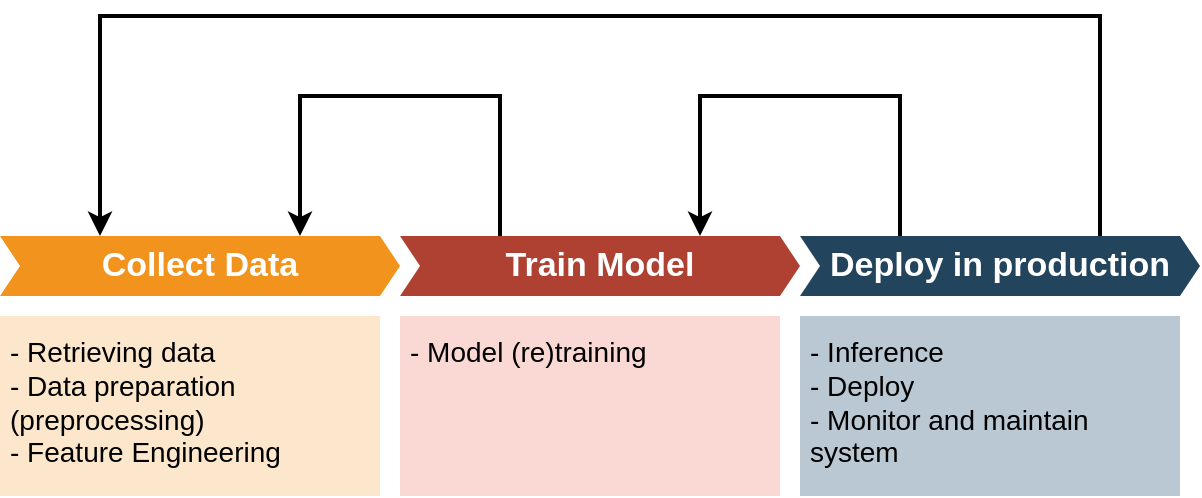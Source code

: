 <mxfile version="20.5.3" type="device"><diagram id="pPRw9du6BDe0037umBAe" name="Page-1"><mxGraphModel dx="1277" dy="1047" grid="1" gridSize="10" guides="1" tooltips="1" connect="1" arrows="1" fold="1" page="1" pageScale="1" pageWidth="850" pageHeight="1100" math="0" shadow="0"><root><mxCell id="0"/><mxCell id="1" parent="0"/><mxCell id="1SdVKFfrVV6Hn_MJyZP--2" value="Collect Data" style="shape=step;perimeter=stepPerimeter;whiteSpace=wrap;html=1;fixedSize=1;size=10;fillColor=#F2931E;strokeColor=none;fontSize=17;fontColor=#FFFFFF;fontStyle=1;align=center;rounded=0;" vertex="1" parent="1"><mxGeometry x="120" y="330" width="200" height="30" as="geometry"/></mxCell><mxCell id="1SdVKFfrVV6Hn_MJyZP--3" value="Train Model" style="shape=step;perimeter=stepPerimeter;whiteSpace=wrap;html=1;fixedSize=1;size=10;fillColor=#AE4132;strokeColor=none;fontSize=17;fontColor=#FFFFFF;fontStyle=1;align=center;rounded=0;" vertex="1" parent="1"><mxGeometry x="320" y="330" width="200" height="30" as="geometry"/></mxCell><mxCell id="1SdVKFfrVV6Hn_MJyZP--4" value="Deploy in production" style="shape=step;perimeter=stepPerimeter;whiteSpace=wrap;html=1;fixedSize=1;size=10;fillColor=#23445D;strokeColor=none;fontSize=17;fontColor=#FFFFFF;fontStyle=1;align=center;rounded=0;" vertex="1" parent="1"><mxGeometry x="520" y="330" width="200" height="30" as="geometry"/></mxCell><mxCell id="1SdVKFfrVV6Hn_MJyZP--9" value="- Retrieving data&lt;br style=&quot;font-size: 14px;&quot;&gt;- Data preparation (preprocessing)&lt;br style=&quot;font-size: 14px;&quot;&gt;- Feature Engineering" style="shape=rect;fillColor=#FCE7CD;strokeColor=none;fontSize=14;html=1;whiteSpace=wrap;align=left;verticalAlign=top;spacing=5;rounded=0;" vertex="1" parent="1"><mxGeometry x="120" y="370" width="190" height="90" as="geometry"/></mxCell><mxCell id="1SdVKFfrVV6Hn_MJyZP--12" value="- Model (re)training" style="shape=rect;fillColor=#FAD9D5;strokeColor=none;fontSize=14;html=1;whiteSpace=wrap;align=left;verticalAlign=top;spacing=5;rounded=0;" vertex="1" parent="1"><mxGeometry x="320" y="370" width="190" height="90" as="geometry"/></mxCell><mxCell id="1SdVKFfrVV6Hn_MJyZP--15" value="- Inference&lt;br style=&quot;font-size: 14px;&quot;&gt;- Deploy&lt;br style=&quot;font-size: 14px;&quot;&gt;- Monitor and maintain system" style="shape=rect;fillColor=#BAC8D3;strokeColor=none;fontSize=14;html=1;whiteSpace=wrap;align=left;verticalAlign=top;spacing=5;rounded=0;" vertex="1" parent="1"><mxGeometry x="520" y="370" width="190" height="90" as="geometry"/></mxCell><mxCell id="1SdVKFfrVV6Hn_MJyZP--22" value="" style="endArrow=classic;html=1;rounded=0;exitX=0.25;exitY=0;exitDx=0;exitDy=0;entryX=0.75;entryY=0;entryDx=0;entryDy=0;strokeWidth=2;" edge="1" parent="1" source="1SdVKFfrVV6Hn_MJyZP--4" target="1SdVKFfrVV6Hn_MJyZP--3"><mxGeometry width="50" height="50" relative="1" as="geometry"><mxPoint x="650" y="290" as="sourcePoint"/><mxPoint x="700" y="240" as="targetPoint"/><Array as="points"><mxPoint x="570" y="260"/><mxPoint x="470" y="260"/></Array></mxGeometry></mxCell><mxCell id="1SdVKFfrVV6Hn_MJyZP--24" value="" style="endArrow=classic;html=1;rounded=0;exitX=0.75;exitY=0;exitDx=0;exitDy=0;entryX=0.25;entryY=0;entryDx=0;entryDy=0;strokeWidth=2;" edge="1" parent="1" source="1SdVKFfrVV6Hn_MJyZP--4" target="1SdVKFfrVV6Hn_MJyZP--2"><mxGeometry width="50" height="50" relative="1" as="geometry"><mxPoint x="610" y="260" as="sourcePoint"/><mxPoint x="460" y="260" as="targetPoint"/><Array as="points"><mxPoint x="670" y="220"/><mxPoint x="170" y="220"/></Array></mxGeometry></mxCell><mxCell id="1SdVKFfrVV6Hn_MJyZP--25" value="" style="endArrow=classic;html=1;rounded=0;exitX=0.25;exitY=0;exitDx=0;exitDy=0;entryX=0.75;entryY=0;entryDx=0;entryDy=0;strokeWidth=2;" edge="1" parent="1" source="1SdVKFfrVV6Hn_MJyZP--3"><mxGeometry width="50" height="50" relative="1" as="geometry"><mxPoint x="370" y="330" as="sourcePoint"/><mxPoint x="270" y="330" as="targetPoint"/><Array as="points"><mxPoint x="370" y="260"/><mxPoint x="270" y="260"/></Array></mxGeometry></mxCell></root></mxGraphModel></diagram></mxfile>